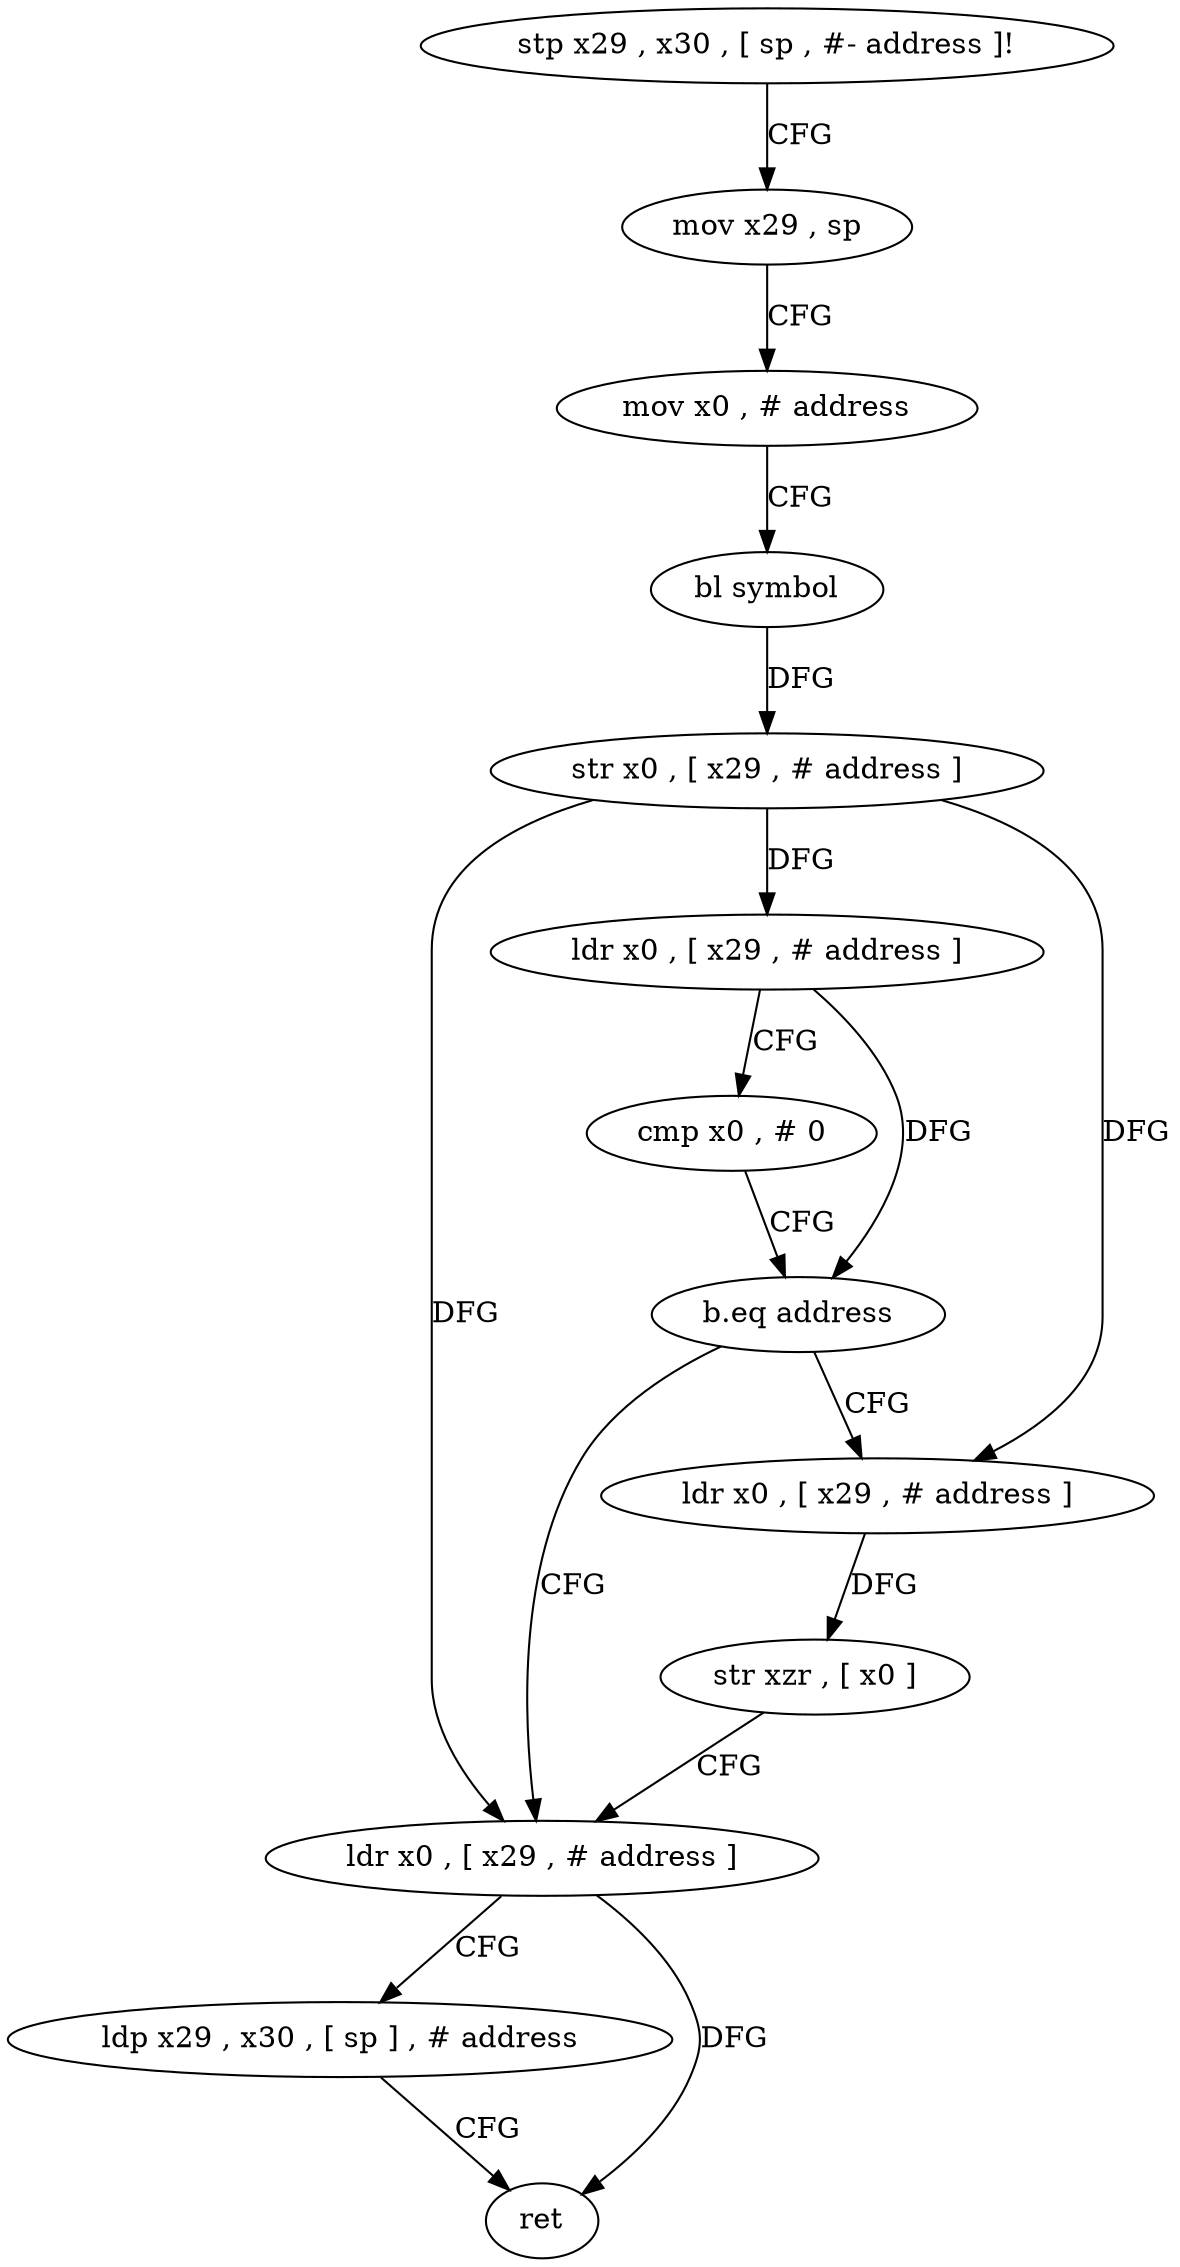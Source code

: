 digraph "func" {
"136264" [label = "stp x29 , x30 , [ sp , #- address ]!" ]
"136268" [label = "mov x29 , sp" ]
"136272" [label = "mov x0 , # address" ]
"136276" [label = "bl symbol" ]
"136280" [label = "str x0 , [ x29 , # address ]" ]
"136284" [label = "ldr x0 , [ x29 , # address ]" ]
"136288" [label = "cmp x0 , # 0" ]
"136292" [label = "b.eq address" ]
"136304" [label = "ldr x0 , [ x29 , # address ]" ]
"136296" [label = "ldr x0 , [ x29 , # address ]" ]
"136308" [label = "ldp x29 , x30 , [ sp ] , # address" ]
"136312" [label = "ret" ]
"136300" [label = "str xzr , [ x0 ]" ]
"136264" -> "136268" [ label = "CFG" ]
"136268" -> "136272" [ label = "CFG" ]
"136272" -> "136276" [ label = "CFG" ]
"136276" -> "136280" [ label = "DFG" ]
"136280" -> "136284" [ label = "DFG" ]
"136280" -> "136304" [ label = "DFG" ]
"136280" -> "136296" [ label = "DFG" ]
"136284" -> "136288" [ label = "CFG" ]
"136284" -> "136292" [ label = "DFG" ]
"136288" -> "136292" [ label = "CFG" ]
"136292" -> "136304" [ label = "CFG" ]
"136292" -> "136296" [ label = "CFG" ]
"136304" -> "136308" [ label = "CFG" ]
"136304" -> "136312" [ label = "DFG" ]
"136296" -> "136300" [ label = "DFG" ]
"136308" -> "136312" [ label = "CFG" ]
"136300" -> "136304" [ label = "CFG" ]
}
